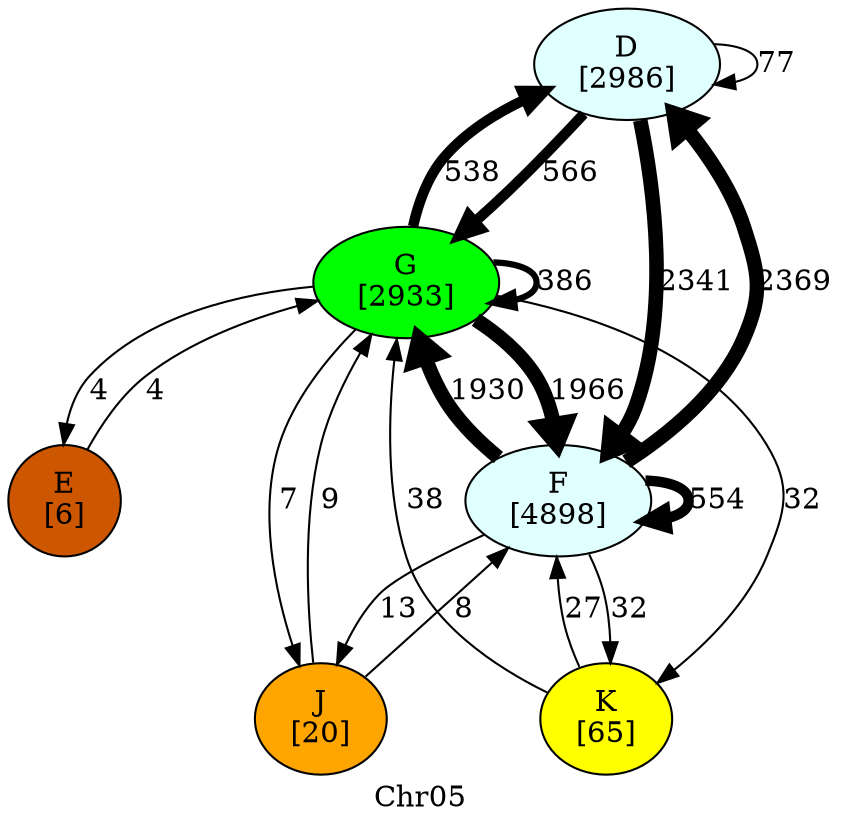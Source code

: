 digraph "" {
	graph [label=Chr05];
	node [label="\N"];
	D	[fillcolor="#e0ffff",
		label="D\n[2986]",
		style=filled];
	D -> D	[label=77,
		penwidth=1];
	G	[fillcolor="#00ff00",
		label="G\n[2933]",
		style=filled];
	D -> G	[label=566,
		penwidth=5];
	F	[fillcolor="#e0ffff",
		label="F\n[4898]",
		style=filled];
	D -> F	[label=2341,
		penwidth=7];
	K	[fillcolor=yellow,
		label="K\n[65]",
		style=filled];
	K -> G	[label=38,
		penwidth=1];
	K -> F	[label=27,
		penwidth=1];
	J	[fillcolor=orange,
		label="J\n[20]",
		style=filled];
	J -> G	[label=9,
		penwidth=1];
	J -> F	[label=8,
		penwidth=1];
	E	[fillcolor="#cd5700",
		label="E\n[6]",
		style=filled];
	E -> G	[label=4,
		penwidth=1];
	G -> D	[label=538,
		penwidth=5];
	G -> K	[label=32,
		penwidth=1];
	G -> J	[label=7,
		penwidth=1];
	G -> E	[label=4,
		penwidth=1];
	G -> G	[label=386,
		penwidth=3];
	G -> F	[label=1966,
		penwidth=7];
	F -> D	[label=2369,
		penwidth=7];
	F -> K	[label=32,
		penwidth=1];
	F -> J	[label=13,
		penwidth=1];
	F -> G	[label=1930,
		penwidth=7];
	F -> F	[label=554,
		penwidth=5];
}

